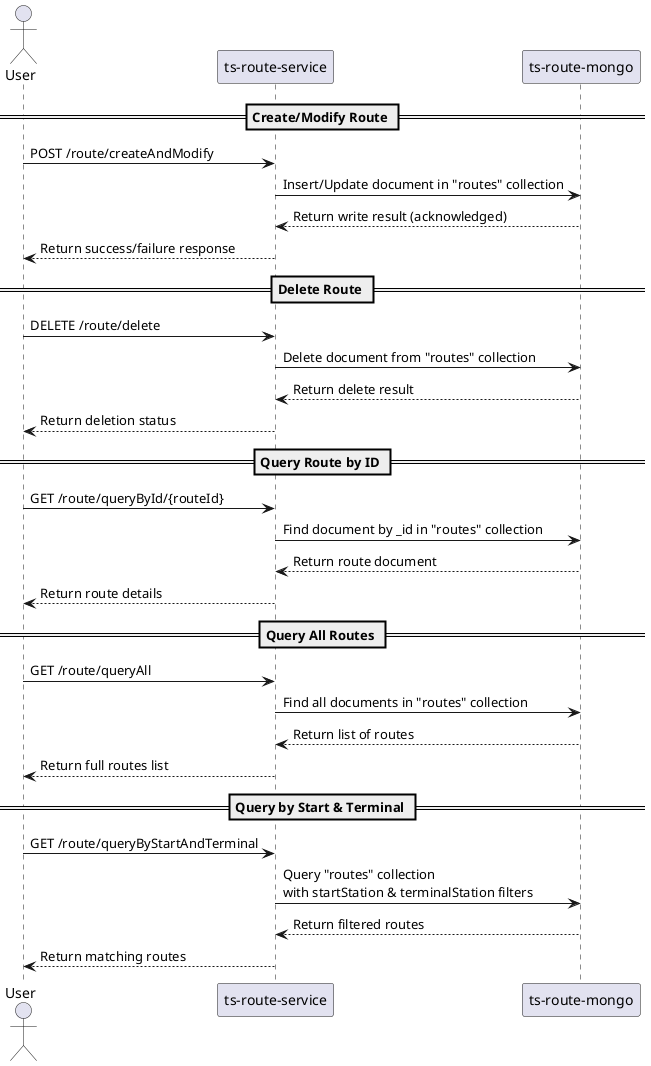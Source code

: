 @startuml
actor User
participant "ts-route-service" as RouteService
participant "ts-route-mongo" as Mongo

== Create/Modify Route ==
User -> RouteService: POST /route/createAndModify
RouteService -> Mongo: Insert/Update document in "routes" collection
Mongo --> RouteService: Return write result (acknowledged)
RouteService --> User: Return success/failure response

== Delete Route ==
User -> RouteService: DELETE /route/delete
RouteService -> Mongo: Delete document from "routes" collection
Mongo --> RouteService: Return delete result
RouteService --> User: Return deletion status

== Query Route by ID ==
User -> RouteService: GET /route/queryById/{routeId}
RouteService -> Mongo: Find document by _id in "routes" collection
Mongo --> RouteService: Return route document
RouteService --> User: Return route details

== Query All Routes ==
User -> RouteService: GET /route/queryAll
RouteService -> Mongo: Find all documents in "routes" collection
Mongo --> RouteService: Return list of routes
RouteService --> User: Return full routes list

== Query by Start & Terminal ==
User -> RouteService: GET /route/queryByStartAndTerminal
RouteService -> Mongo: Query "routes" collection\nwith startStation & terminalStation filters
Mongo --> RouteService: Return filtered routes
RouteService --> User: Return matching routes
@enduml
